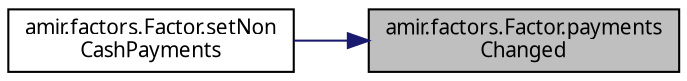digraph "amir.factors.Factor.paymentsChanged"
{
 // LATEX_PDF_SIZE
  edge [fontname="FreeSans.ttf",fontsize="10",labelfontname="FreeSans.ttf",labelfontsize="10"];
  node [fontname="FreeSans.ttf",fontsize="10",shape=record];
  rankdir="RL";
  Node1 [label="amir.factors.Factor.payments\lChanged",height=0.2,width=0.4,color="black", fillcolor="grey75", style="filled", fontcolor="black",tooltip=" "];
  Node1 -> Node2 [dir="back",color="midnightblue",fontsize="10",style="solid",fontname="FreeSans.ttf"];
  Node2 [label="amir.factors.Factor.setNon\lCashPayments",height=0.2,width=0.4,color="black", fillcolor="white", style="filled",URL="$classamir_1_1factors_1_1_factor.html#a02e655cd0c4f86da1fd8bd7d82301c22",tooltip=" "];
}
